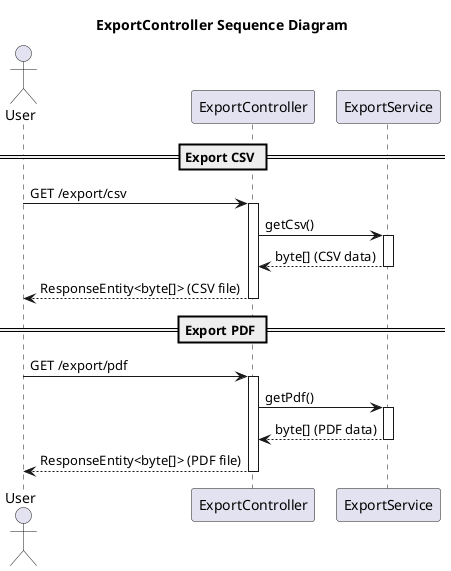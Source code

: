 @startuml
title ExportController Sequence Diagram

actor User
participant "ExportController" as Controller
participant "ExportService" as Service

== Export CSV ==
User -> Controller: GET /export/csv
activate Controller
Controller -> Service: getCsv()
activate Service
Service --> Controller: byte[] (CSV data)
deactivate Service
Controller --> User: ResponseEntity<byte[]> (CSV file)
deactivate Controller

== Export PDF ==
User -> Controller: GET /export/pdf
activate Controller
Controller -> Service: getPdf()
activate Service
Service --> Controller: byte[] (PDF data)
deactivate Service
Controller --> User: ResponseEntity<byte[]> (PDF file)
deactivate Controller

@enduml